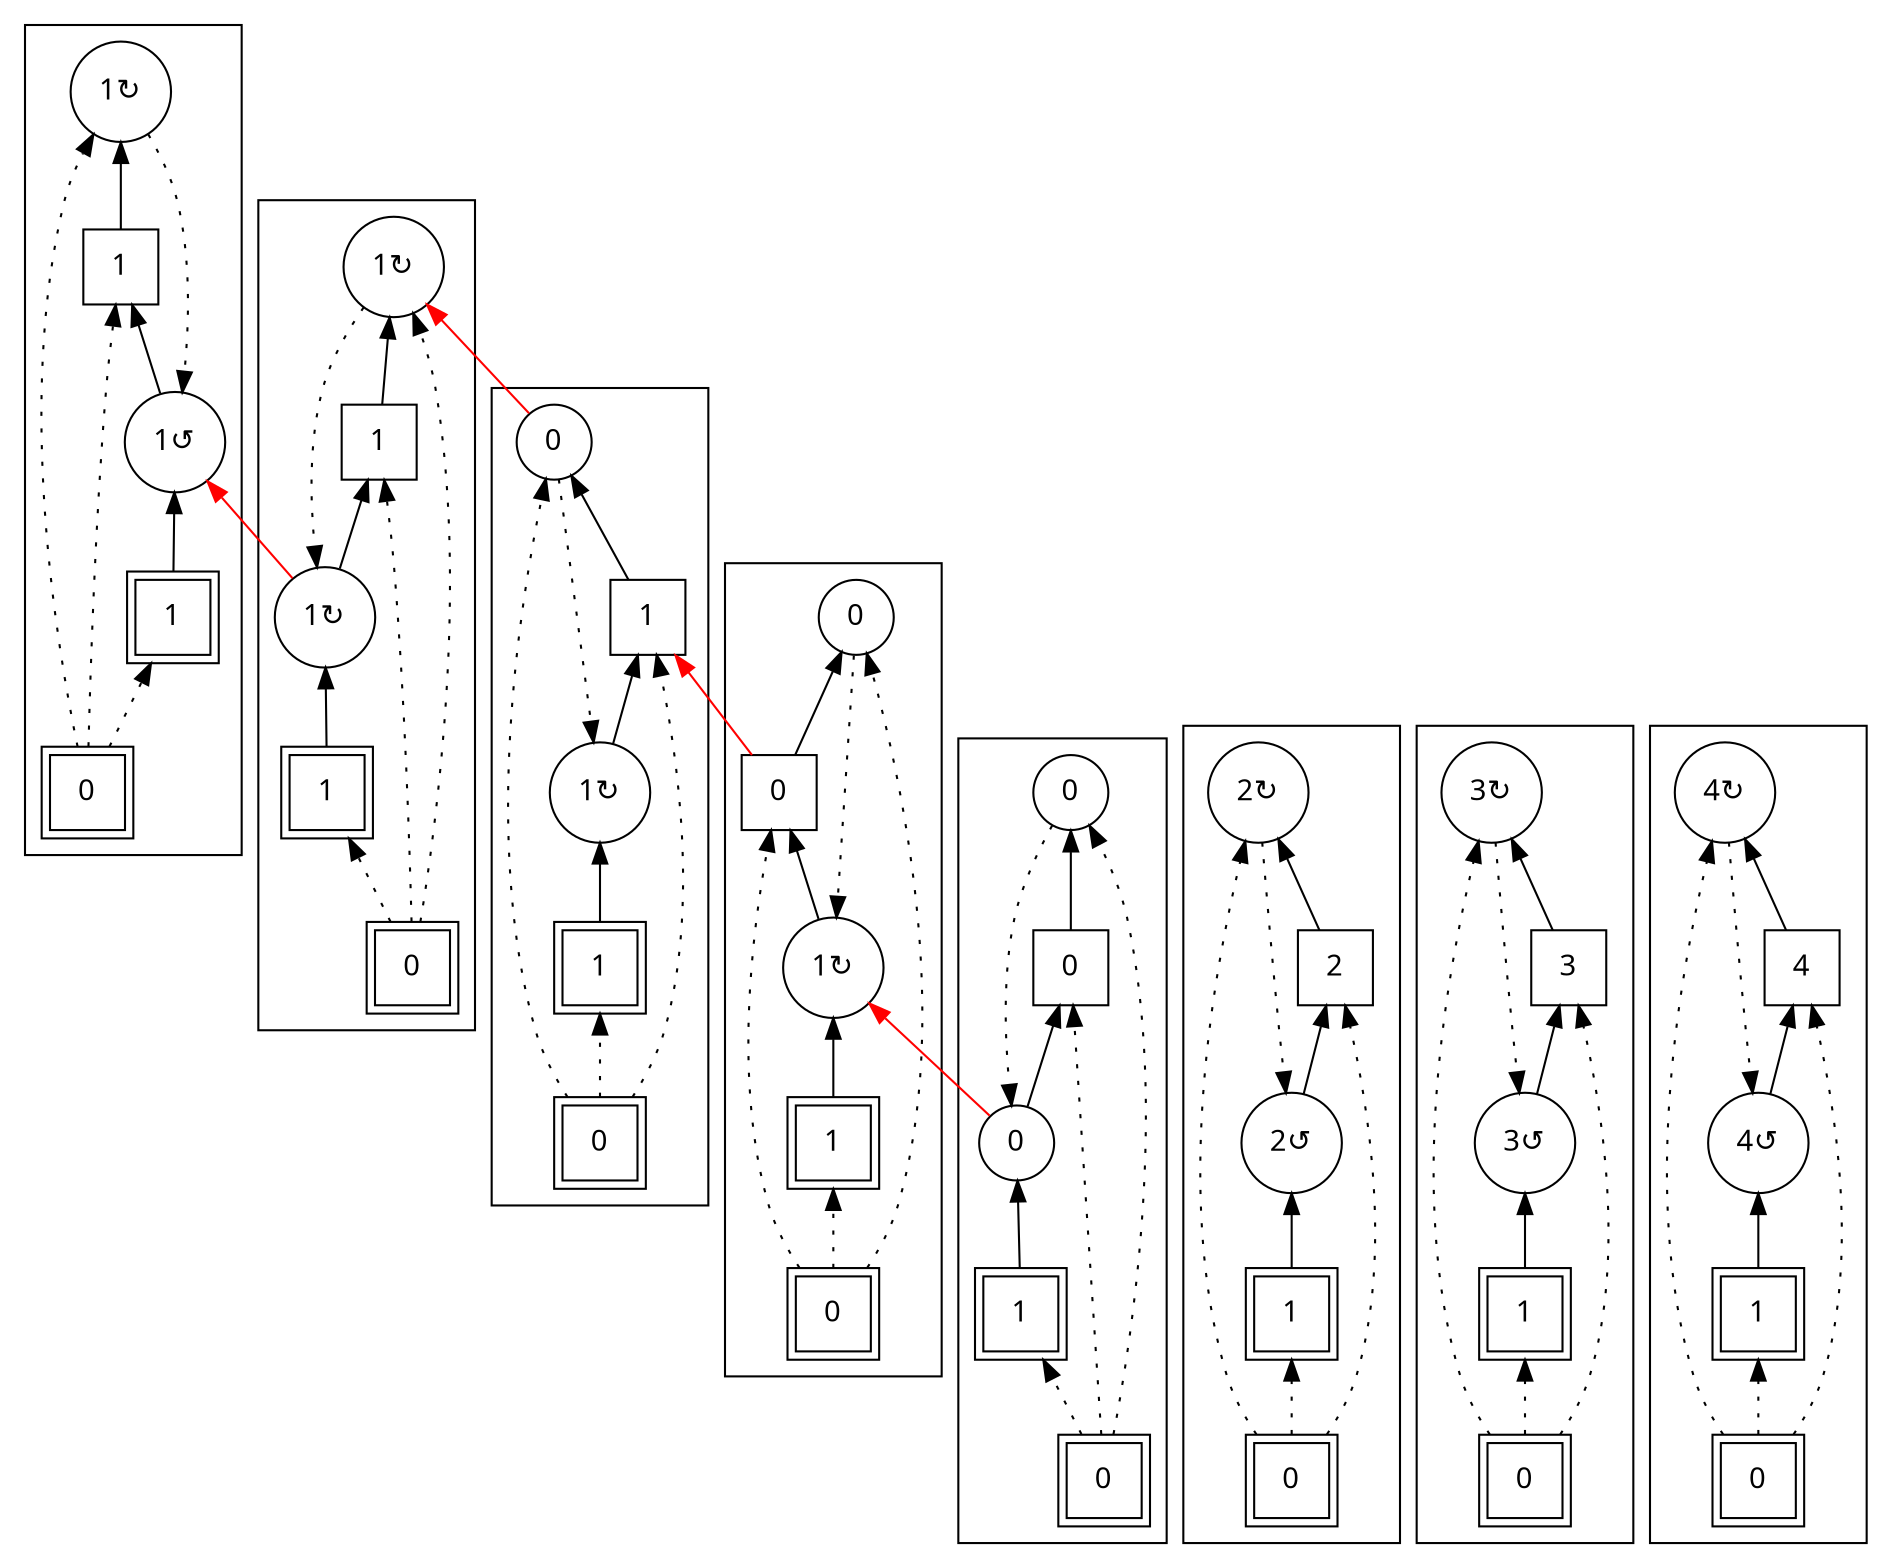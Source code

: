 digraph G {
rankdir = BT;
subgraph cluster_Player1X1XGround0X1XSausage00X1XSausage10X1XIsland0X1X {
Node [ fontname="Apple Symbols"];
Player1X1XGround0X1XSausage00X1XSausage10X1XIsland0X1X_Player[ label ="1"  shape=square peripheries=2 ];
Player1X1XGround0X1XSausage00X1XSausage10X1XIsland0X1X_Ground[ label ="0"  shape=square peripheries=2 ];
Player1X1XGround0X1XSausage00X1XSausage10X1XIsland0X1X_Sausage0[ label ="0"  shape=circle ];
Player1X1XGround0X1XSausage00X1XSausage10X1XIsland0X1X_Sausage1[ label ="0"  shape=circle ];
Player1X1XGround0X1XSausage00X1XSausage10X1XIsland0X1X_Island[ label ="0"  shape=square ];
	"Player1X1XGround0X1XSausage00X1XSausage10X1XIsland0X1X_Ground" -> "Player1X1XGround0X1XSausage00X1XSausage10X1XIsland0X1X_Player" [style=dotted];
	"Player1X1XGround0X1XSausage00X1XSausage10X1XIsland0X1X_Player" -> "Player1X1XGround0X1XSausage00X1XSausage10X1XIsland0X1X_Sausage0";
	"Player1X1XGround0X1XSausage00X1XSausage10X1XIsland0X1X_Sausage1" -> "Player1X1XGround0X1XSausage00X1XSausage10X1XIsland0X1X_Sausage0" [style=dotted];
	"Player1X1XGround0X1XSausage00X1XSausage10X1XIsland0X1X_Sausage0" -> "Player1X1XGround0X1XSausage00X1XSausage10X1XIsland0X1X_Island";
	"Player1X1XGround0X1XSausage00X1XSausage10X1XIsland0X1X_Ground" -> "Player1X1XGround0X1XSausage00X1XSausage10X1XIsland0X1X_Sausage1" [style=dotted];
	"Player1X1XGround0X1XSausage00X1XSausage10X1XIsland0X1X_Ground" -> "Player1X1XGround0X1XSausage00X1XSausage10X1XIsland0X1X_Island" [style=dotted];
	"Player1X1XGround0X1XSausage00X1XSausage10X1XIsland0X1X_Island" -> "Player1X1XGround0X1XSausage00X1XSausage10X1XIsland0X1X_Sausage1";
}
subgraph cluster_Player1X1XGround0X1XSausage01X2XSausage10X1XIsland0X1X {
Node [ fontname="Apple Symbols"];
Player1X1XGround0X1XSausage01X2XSausage10X1XIsland0X1X_Player[ label ="1"  shape=square peripheries=2 ];
Player1X1XGround0X1XSausage01X2XSausage10X1XIsland0X1X_Ground[ label ="0"  shape=square peripheries=2 ];
Player1X1XGround0X1XSausage01X2XSausage10X1XIsland0X1X_Sausage0[ label ="1&#8635;"  shape=circle ];
Player1X1XGround0X1XSausage01X2XSausage10X1XIsland0X1X_Sausage1[ label ="0"  shape=circle ];
Player1X1XGround0X1XSausage01X2XSausage10X1XIsland0X1X_Island[ label ="0"  shape=square ];
	"Player1X1XGround0X1XSausage01X2XSausage10X1XIsland0X1X_Ground" -> "Player1X1XGround0X1XSausage01X2XSausage10X1XIsland0X1X_Player" [style=dotted];
	"Player1X1XGround0X1XSausage01X2XSausage10X1XIsland0X1X_Player" -> "Player1X1XGround0X1XSausage01X2XSausage10X1XIsland0X1X_Sausage0";
	"Player1X1XGround0X1XSausage01X2XSausage10X1XIsland0X1X_Sausage1" -> "Player1X1XGround0X1XSausage01X2XSausage10X1XIsland0X1X_Sausage0" [style=dotted];
	"Player1X1XGround0X1XSausage01X2XSausage10X1XIsland0X1X_Sausage0" -> "Player1X1XGround0X1XSausage01X2XSausage10X1XIsland0X1X_Island";
	"Player1X1XGround0X1XSausage01X2XSausage10X1XIsland0X1X_Ground" -> "Player1X1XGround0X1XSausage01X2XSausage10X1XIsland0X1X_Sausage1" [style=dotted];
	"Player1X1XGround0X1XSausage01X2XSausage10X1XIsland0X1X_Ground" -> "Player1X1XGround0X1XSausage01X2XSausage10X1XIsland0X1X_Island" [style=dotted];
	"Player1X1XGround0X1XSausage01X2XSausage10X1XIsland0X1X_Island" -> "Player1X1XGround0X1XSausage01X2XSausage10X1XIsland0X1X_Sausage1";
}
subgraph cluster_Player1X1XGround0X1XSausage01X2XSausage10X1XIsland1X1X {
Node [ fontname="Apple Symbols"];
Player1X1XGround0X1XSausage01X2XSausage10X1XIsland1X1X_Player[ label ="1"  shape=square peripheries=2 ];
Player1X1XGround0X1XSausage01X2XSausage10X1XIsland1X1X_Ground[ label ="0"  shape=square peripheries=2 ];
Player1X1XGround0X1XSausage01X2XSausage10X1XIsland1X1X_Sausage0[ label ="1&#8635;"  shape=circle ];
Player1X1XGround0X1XSausage01X2XSausage10X1XIsland1X1X_Sausage1[ label ="0"  shape=circle ];
Player1X1XGround0X1XSausage01X2XSausage10X1XIsland1X1X_Island[ label ="1"  shape=square ];
	"Player1X1XGround0X1XSausage01X2XSausage10X1XIsland1X1X_Ground" -> "Player1X1XGround0X1XSausage01X2XSausage10X1XIsland1X1X_Player" [style=dotted];
	"Player1X1XGround0X1XSausage01X2XSausage10X1XIsland1X1X_Player" -> "Player1X1XGround0X1XSausage01X2XSausage10X1XIsland1X1X_Sausage0";
	"Player1X1XGround0X1XSausage01X2XSausage10X1XIsland1X1X_Sausage1" -> "Player1X1XGround0X1XSausage01X2XSausage10X1XIsland1X1X_Sausage0" [style=dotted];
	"Player1X1XGround0X1XSausage01X2XSausage10X1XIsland1X1X_Sausage0" -> "Player1X1XGround0X1XSausage01X2XSausage10X1XIsland1X1X_Island";
	"Player1X1XGround0X1XSausage01X2XSausage10X1XIsland1X1X_Ground" -> "Player1X1XGround0X1XSausage01X2XSausage10X1XIsland1X1X_Sausage1" [style=dotted];
	"Player1X1XGround0X1XSausage01X2XSausage10X1XIsland1X1X_Ground" -> "Player1X1XGround0X1XSausage01X2XSausage10X1XIsland1X1X_Island" [style=dotted];
	"Player1X1XGround0X1XSausage01X2XSausage10X1XIsland1X1X_Island" -> "Player1X1XGround0X1XSausage01X2XSausage10X1XIsland1X1X_Sausage1";
}
subgraph cluster_Player1X1XGround0X1XSausage01X2XSausage11X2XIsland1X1X {
Node [ fontname="Apple Symbols"];
Player1X1XGround0X1XSausage01X2XSausage11X2XIsland1X1X_Player[ label ="1"  shape=square peripheries=2 ];
Player1X1XGround0X1XSausage01X2XSausage11X2XIsland1X1X_Ground[ label ="0"  shape=square peripheries=2 ];
Player1X1XGround0X1XSausage01X2XSausage11X2XIsland1X1X_Sausage0[ label ="1&#8635;"  shape=circle ];
Player1X1XGround0X1XSausage01X2XSausage11X2XIsland1X1X_Sausage1[ label ="1&#8635;"  shape=circle ];
Player1X1XGround0X1XSausage01X2XSausage11X2XIsland1X1X_Island[ label ="1"  shape=square ];
	"Player1X1XGround0X1XSausage01X2XSausage11X2XIsland1X1X_Ground" -> "Player1X1XGround0X1XSausage01X2XSausage11X2XIsland1X1X_Player" [style=dotted];
	"Player1X1XGround0X1XSausage01X2XSausage11X2XIsland1X1X_Player" -> "Player1X1XGround0X1XSausage01X2XSausage11X2XIsland1X1X_Sausage0";
	"Player1X1XGround0X1XSausage01X2XSausage11X2XIsland1X1X_Sausage1" -> "Player1X1XGround0X1XSausage01X2XSausage11X2XIsland1X1X_Sausage0" [style=dotted];
	"Player1X1XGround0X1XSausage01X2XSausage11X2XIsland1X1X_Sausage0" -> "Player1X1XGround0X1XSausage01X2XSausage11X2XIsland1X1X_Island";
	"Player1X1XGround0X1XSausage01X2XSausage11X2XIsland1X1X_Ground" -> "Player1X1XGround0X1XSausage01X2XSausage11X2XIsland1X1X_Sausage1" [style=dotted];
	"Player1X1XGround0X1XSausage01X2XSausage11X2XIsland1X1X_Ground" -> "Player1X1XGround0X1XSausage01X2XSausage11X2XIsland1X1X_Island" [style=dotted];
	"Player1X1XGround0X1XSausage01X2XSausage11X2XIsland1X1X_Island" -> "Player1X1XGround0X1XSausage01X2XSausage11X2XIsland1X1X_Sausage1";
}
subgraph cluster_Player1X1XGround0X1XSausage01X0XSausage11X2XIsland1X1X {
Node [ fontname="Apple Symbols"];
Player1X1XGround0X1XSausage01X0XSausage11X2XIsland1X1X_Player[ label ="1"  shape=square peripheries=2 ];
Player1X1XGround0X1XSausage01X0XSausage11X2XIsland1X1X_Ground[ label ="0"  shape=square peripheries=2 ];
Player1X1XGround0X1XSausage01X0XSausage11X2XIsland1X1X_Sausage0[ label ="1&#8634;"  shape=circle ];
Player1X1XGround0X1XSausage01X0XSausage11X2XIsland1X1X_Sausage1[ label ="1&#8635;"  shape=circle ];
Player1X1XGround0X1XSausage01X0XSausage11X2XIsland1X1X_Island[ label ="1"  shape=square ];
	"Player1X1XGround0X1XSausage01X0XSausage11X2XIsland1X1X_Ground" -> "Player1X1XGround0X1XSausage01X0XSausage11X2XIsland1X1X_Player" [style=dotted];
	"Player1X1XGround0X1XSausage01X0XSausage11X2XIsland1X1X_Player" -> "Player1X1XGround0X1XSausage01X0XSausage11X2XIsland1X1X_Sausage0";
	"Player1X1XGround0X1XSausage01X0XSausage11X2XIsland1X1X_Sausage1" -> "Player1X1XGround0X1XSausage01X0XSausage11X2XIsland1X1X_Sausage0" [style=dotted];
	"Player1X1XGround0X1XSausage01X0XSausage11X2XIsland1X1X_Sausage0" -> "Player1X1XGround0X1XSausage01X0XSausage11X2XIsland1X1X_Island";
	"Player1X1XGround0X1XSausage01X0XSausage11X2XIsland1X1X_Ground" -> "Player1X1XGround0X1XSausage01X0XSausage11X2XIsland1X1X_Sausage1" [style=dotted];
	"Player1X1XGround0X1XSausage01X0XSausage11X2XIsland1X1X_Ground" -> "Player1X1XGround0X1XSausage01X0XSausage11X2XIsland1X1X_Island" [style=dotted];
	"Player1X1XGround0X1XSausage01X0XSausage11X2XIsland1X1X_Island" -> "Player1X1XGround0X1XSausage01X0XSausage11X2XIsland1X1X_Sausage1";
}
subgraph cluster_Player1X1XGround0X1XSausage02X0XSausage12X2XIsland2X1X {
Node [ fontname="Apple Symbols"];
Player1X1XGround0X1XSausage02X0XSausage12X2XIsland2X1X_Player[ label ="1"  shape=square peripheries=2 ];
Player1X1XGround0X1XSausage02X0XSausage12X2XIsland2X1X_Ground[ label ="0"  shape=square peripheries=2 ];
Player1X1XGround0X1XSausage02X0XSausage12X2XIsland2X1X_Sausage0[ label ="2&#8634;"  shape=circle ];
Player1X1XGround0X1XSausage02X0XSausage12X2XIsland2X1X_Sausage1[ label ="2&#8635;"  shape=circle ];
Player1X1XGround0X1XSausage02X0XSausage12X2XIsland2X1X_Island[ label ="2"  shape=square ];
	"Player1X1XGround0X1XSausage02X0XSausage12X2XIsland2X1X_Ground" -> "Player1X1XGround0X1XSausage02X0XSausage12X2XIsland2X1X_Player" [style=dotted];
	"Player1X1XGround0X1XSausage02X0XSausage12X2XIsland2X1X_Player" -> "Player1X1XGround0X1XSausage02X0XSausage12X2XIsland2X1X_Sausage0";
	"Player1X1XGround0X1XSausage02X0XSausage12X2XIsland2X1X_Sausage1" -> "Player1X1XGround0X1XSausage02X0XSausage12X2XIsland2X1X_Sausage0" [style=dotted];
	"Player1X1XGround0X1XSausage02X0XSausage12X2XIsland2X1X_Sausage0" -> "Player1X1XGround0X1XSausage02X0XSausage12X2XIsland2X1X_Island";
	"Player1X1XGround0X1XSausage02X0XSausage12X2XIsland2X1X_Ground" -> "Player1X1XGround0X1XSausage02X0XSausage12X2XIsland2X1X_Sausage1" [style=dotted];
	"Player1X1XGround0X1XSausage02X0XSausage12X2XIsland2X1X_Ground" -> "Player1X1XGround0X1XSausage02X0XSausage12X2XIsland2X1X_Island" [style=dotted];
	"Player1X1XGround0X1XSausage02X0XSausage12X2XIsland2X1X_Island" -> "Player1X1XGround0X1XSausage02X0XSausage12X2XIsland2X1X_Sausage1";
}
subgraph cluster_Player1X1XGround0X1XSausage03X0XSausage13X2XIsland3X1X {
Node [ fontname="Apple Symbols"];
Player1X1XGround0X1XSausage03X0XSausage13X2XIsland3X1X_Player[ label ="1"  shape=square peripheries=2 ];
Player1X1XGround0X1XSausage03X0XSausage13X2XIsland3X1X_Ground[ label ="0"  shape=square peripheries=2 ];
Player1X1XGround0X1XSausage03X0XSausage13X2XIsland3X1X_Sausage0[ label ="3&#8634;"  shape=circle ];
Player1X1XGround0X1XSausage03X0XSausage13X2XIsland3X1X_Sausage1[ label ="3&#8635;"  shape=circle ];
Player1X1XGround0X1XSausage03X0XSausage13X2XIsland3X1X_Island[ label ="3"  shape=square ];
	"Player1X1XGround0X1XSausage03X0XSausage13X2XIsland3X1X_Ground" -> "Player1X1XGround0X1XSausage03X0XSausage13X2XIsland3X1X_Player" [style=dotted];
	"Player1X1XGround0X1XSausage03X0XSausage13X2XIsland3X1X_Player" -> "Player1X1XGround0X1XSausage03X0XSausage13X2XIsland3X1X_Sausage0";
	"Player1X1XGround0X1XSausage03X0XSausage13X2XIsland3X1X_Sausage1" -> "Player1X1XGround0X1XSausage03X0XSausage13X2XIsland3X1X_Sausage0" [style=dotted];
	"Player1X1XGround0X1XSausage03X0XSausage13X2XIsland3X1X_Sausage0" -> "Player1X1XGround0X1XSausage03X0XSausage13X2XIsland3X1X_Island";
	"Player1X1XGround0X1XSausage03X0XSausage13X2XIsland3X1X_Ground" -> "Player1X1XGround0X1XSausage03X0XSausage13X2XIsland3X1X_Sausage1" [style=dotted];
	"Player1X1XGround0X1XSausage03X0XSausage13X2XIsland3X1X_Ground" -> "Player1X1XGround0X1XSausage03X0XSausage13X2XIsland3X1X_Island" [style=dotted];
	"Player1X1XGround0X1XSausage03X0XSausage13X2XIsland3X1X_Island" -> "Player1X1XGround0X1XSausage03X0XSausage13X2XIsland3X1X_Sausage1";
}
subgraph cluster_Player1X1XGround0X1XSausage04X0XSausage14X2XIsland4X1X {
Node [ fontname="Apple Symbols"];
Player1X1XGround0X1XSausage04X0XSausage14X2XIsland4X1X_Player[ label ="1"  shape=square peripheries=2 ];
Player1X1XGround0X1XSausage04X0XSausage14X2XIsland4X1X_Ground[ label ="0"  shape=square peripheries=2 ];
Player1X1XGround0X1XSausage04X0XSausage14X2XIsland4X1X_Sausage0[ label ="4&#8634;"  shape=circle ];
Player1X1XGround0X1XSausage04X0XSausage14X2XIsland4X1X_Sausage1[ label ="4&#8635;"  shape=circle ];
Player1X1XGround0X1XSausage04X0XSausage14X2XIsland4X1X_Island[ label ="4"  shape=square ];
	"Player1X1XGround0X1XSausage04X0XSausage14X2XIsland4X1X_Ground" -> "Player1X1XGround0X1XSausage04X0XSausage14X2XIsland4X1X_Player" [style=dotted];
	"Player1X1XGround0X1XSausage04X0XSausage14X2XIsland4X1X_Player" -> "Player1X1XGround0X1XSausage04X0XSausage14X2XIsland4X1X_Sausage0";
	"Player1X1XGround0X1XSausage04X0XSausage14X2XIsland4X1X_Sausage1" -> "Player1X1XGround0X1XSausage04X0XSausage14X2XIsland4X1X_Sausage0" [style=dotted];
	"Player1X1XGround0X1XSausage04X0XSausage14X2XIsland4X1X_Sausage0" -> "Player1X1XGround0X1XSausage04X0XSausage14X2XIsland4X1X_Island";
	"Player1X1XGround0X1XSausage04X0XSausage14X2XIsland4X1X_Ground" -> "Player1X1XGround0X1XSausage04X0XSausage14X2XIsland4X1X_Sausage1" [style=dotted];
	"Player1X1XGround0X1XSausage04X0XSausage14X2XIsland4X1X_Ground" -> "Player1X1XGround0X1XSausage04X0XSausage14X2XIsland4X1X_Island" [style=dotted];
	"Player1X1XGround0X1XSausage04X0XSausage14X2XIsland4X1X_Island" -> "Player1X1XGround0X1XSausage04X0XSausage14X2XIsland4X1X_Sausage1";
}
	"Player1X1XGround0X1XSausage00X1XSausage10X1XIsland0X1X_Sausage0" -> "Player1X1XGround0X1XSausage01X2XSausage10X1XIsland0X1X_Sausage0" [ ltail = Player1X1XGround0X1XSausage00X1XSausage10X1XIsland0X1X_Sausage0 rtail = Player1X1XGround0X1XSausage01X2XSausage10X1XIsland0X1X_Sausage0 color=red ];
	"Player1X1XGround0X1XSausage01X2XSausage10X1XIsland0X1X_Island" -> "Player1X1XGround0X1XSausage01X2XSausage10X1XIsland1X1X_Island" [ ltail = Player1X1XGround0X1XSausage01X2XSausage10X1XIsland0X1X_Island rtail = Player1X1XGround0X1XSausage01X2XSausage10X1XIsland1X1X_Island color=red ];
	"Player1X1XGround0X1XSausage01X2XSausage10X1XIsland1X1X_Sausage1" -> "Player1X1XGround0X1XSausage01X2XSausage11X2XIsland1X1X_Sausage1" [ ltail = Player1X1XGround0X1XSausage01X2XSausage10X1XIsland1X1X_Sausage1 rtail = Player1X1XGround0X1XSausage01X2XSausage11X2XIsland1X1X_Sausage1 color=red ];
	"Player1X1XGround0X1XSausage01X2XSausage11X2XIsland1X1X_Sausage0" -> "Player1X1XGround0X1XSausage01X0XSausage11X2XIsland1X1X_Sausage0" [ ltail = Player1X1XGround0X1XSausage01X2XSausage11X2XIsland1X1X_Sausage0 rtail = Player1X1XGround0X1XSausage01X0XSausage11X2XIsland1X1X_Sausage0 color=red ];
}